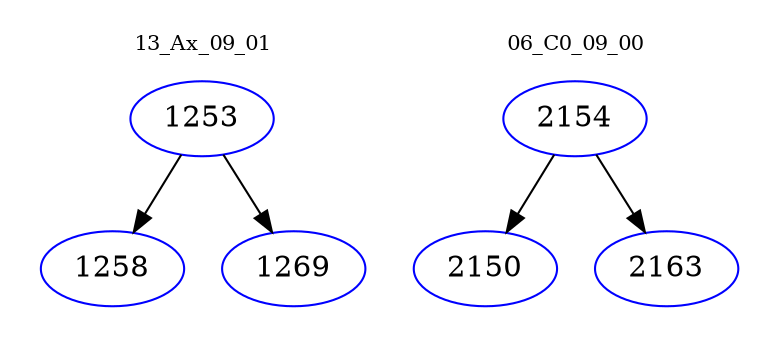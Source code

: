 digraph{
subgraph cluster_0 {
color = white
label = "13_Ax_09_01";
fontsize=10;
T0_1253 [label="1253", color="blue"]
T0_1253 -> T0_1258 [color="black"]
T0_1258 [label="1258", color="blue"]
T0_1253 -> T0_1269 [color="black"]
T0_1269 [label="1269", color="blue"]
}
subgraph cluster_1 {
color = white
label = "06_C0_09_00";
fontsize=10;
T1_2154 [label="2154", color="blue"]
T1_2154 -> T1_2150 [color="black"]
T1_2150 [label="2150", color="blue"]
T1_2154 -> T1_2163 [color="black"]
T1_2163 [label="2163", color="blue"]
}
}
